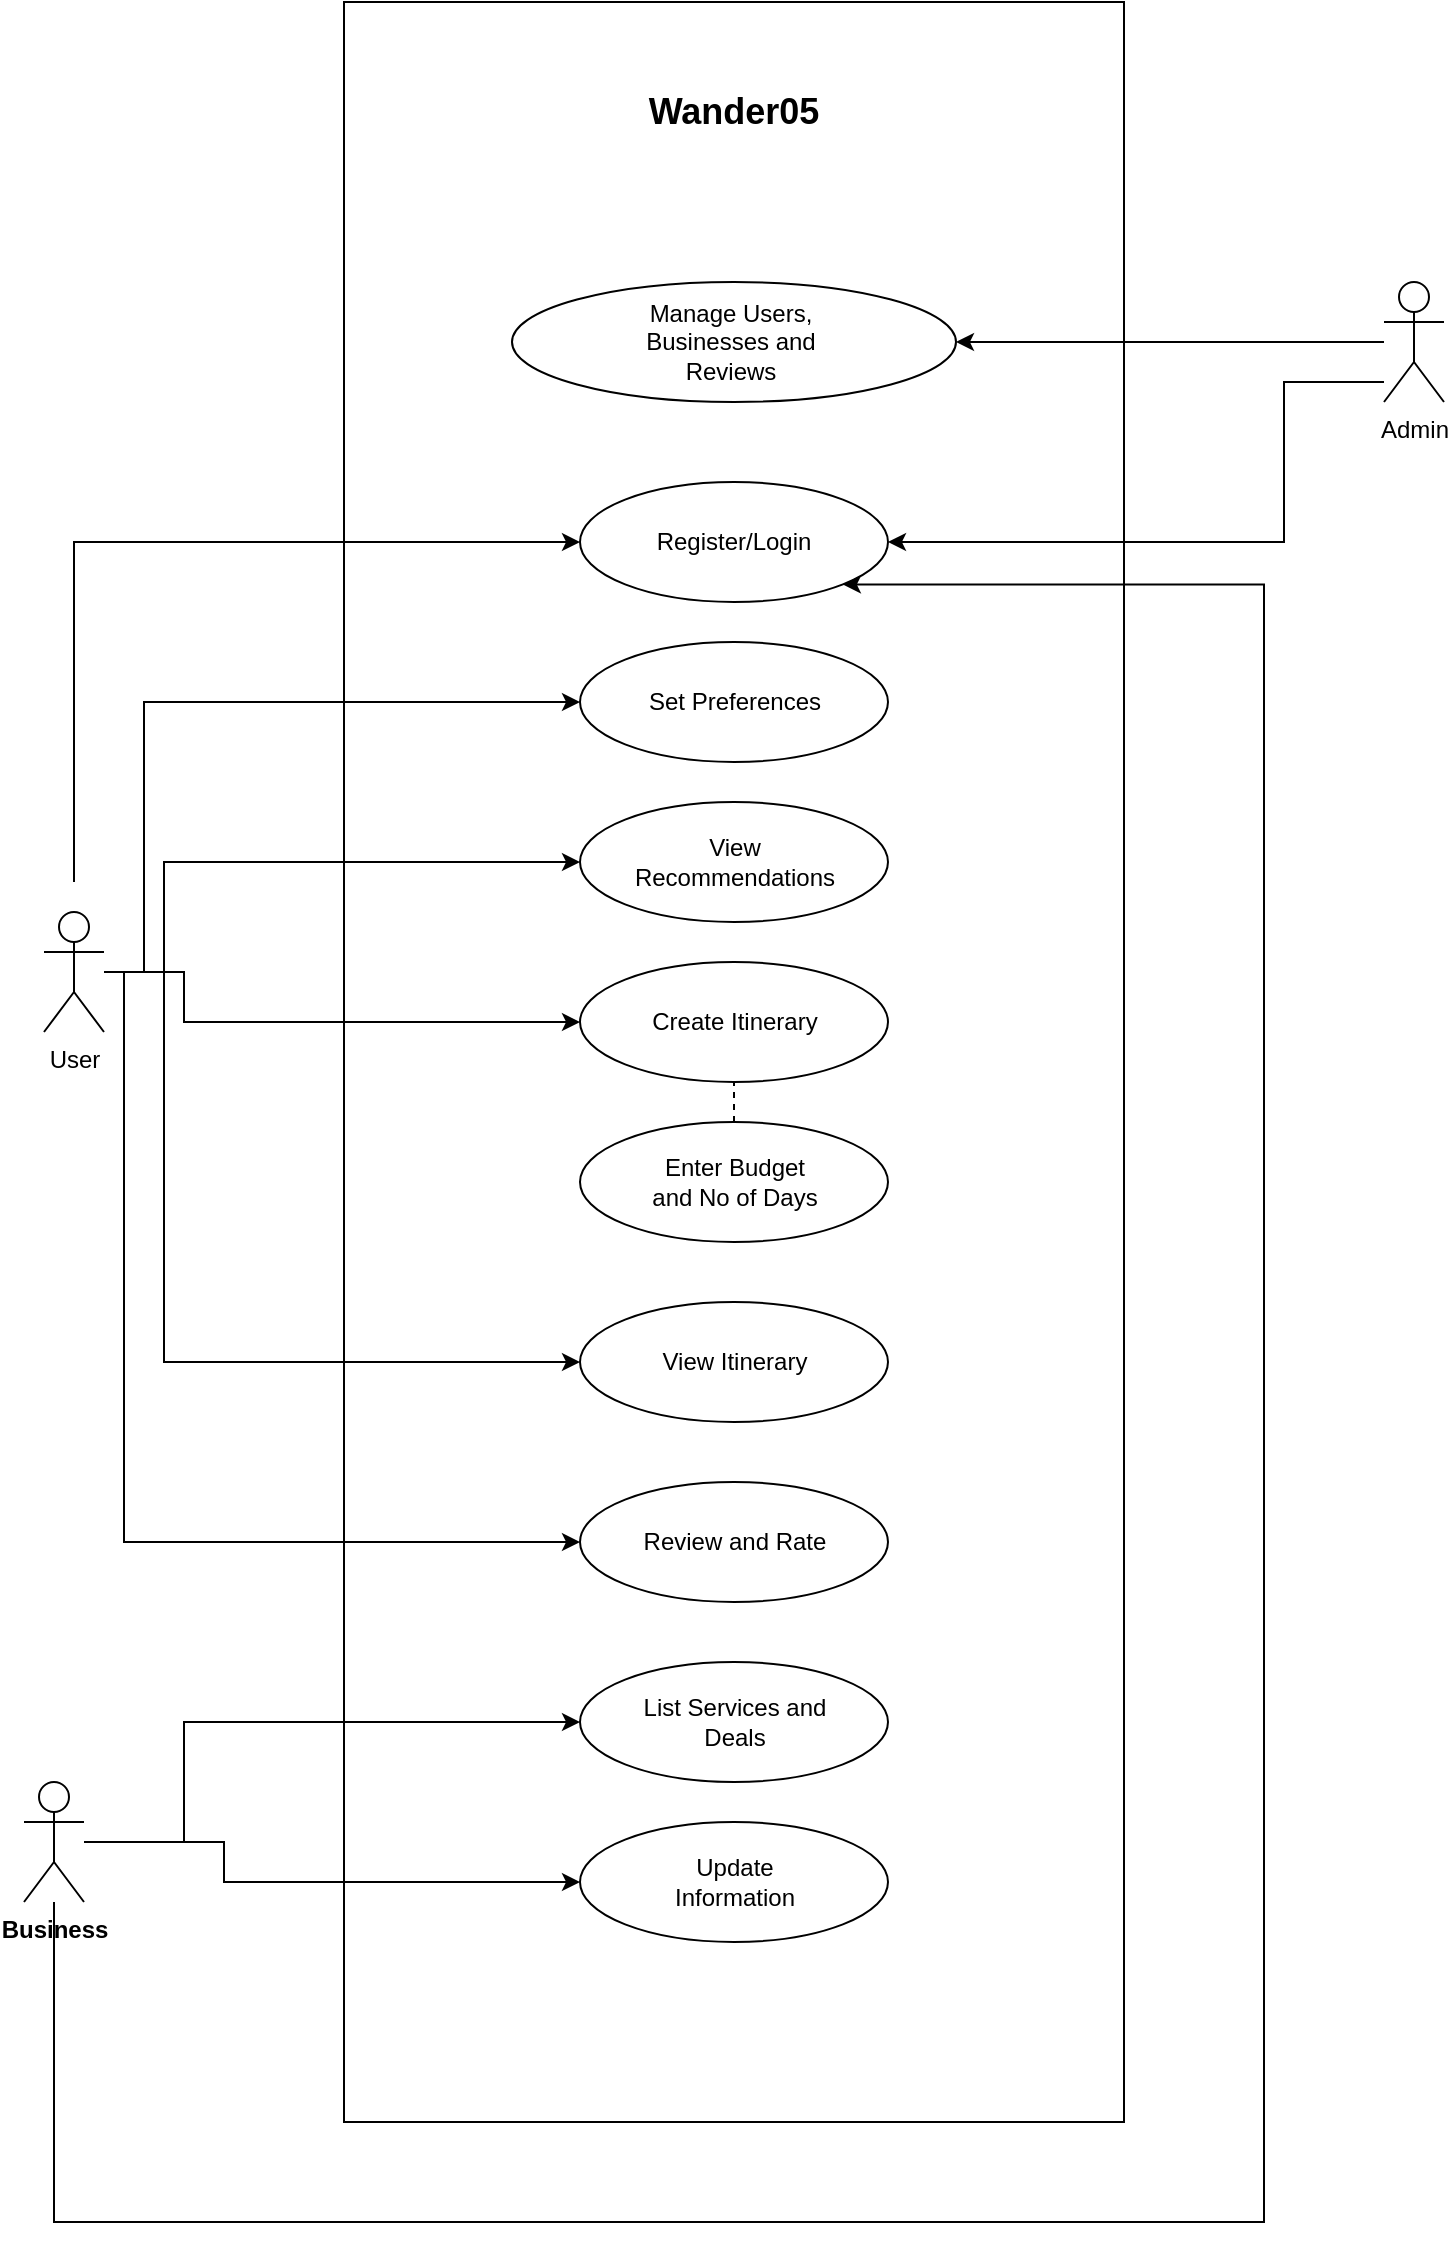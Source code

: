 <mxfile version="22.0.8" type="github">
  <diagram name="Page-1" id="JeUiMWPnxt6QrpLW1wj4">
    <mxGraphModel dx="1105" dy="571" grid="1" gridSize="10" guides="1" tooltips="1" connect="1" arrows="1" fold="1" page="1" pageScale="1" pageWidth="827" pageHeight="1169" background="none" math="0" shadow="0">
      <root>
        <mxCell id="0" />
        <mxCell id="1" parent="0" />
        <mxCell id="iaB4hFOI0rqntEYQKq9V-1" value="" style="rounded=0;whiteSpace=wrap;html=1;" vertex="1" parent="1">
          <mxGeometry x="210" y="40" width="390" height="1060" as="geometry" />
        </mxCell>
        <mxCell id="iaB4hFOI0rqntEYQKq9V-2" value="&lt;h2&gt;Wander05&lt;/h2&gt;" style="text;html=1;strokeColor=none;fillColor=none;align=center;verticalAlign=middle;whiteSpace=wrap;rounded=0;" vertex="1" parent="1">
          <mxGeometry x="375" y="80" width="60" height="30" as="geometry" />
        </mxCell>
        <mxCell id="iaB4hFOI0rqntEYQKq9V-4" value="" style="ellipse;whiteSpace=wrap;html=1;" vertex="1" parent="1">
          <mxGeometry x="328" y="280" width="154" height="60" as="geometry" />
        </mxCell>
        <mxCell id="iaB4hFOI0rqntEYQKq9V-5" value="Register/Login" style="text;html=1;strokeColor=none;fillColor=none;align=center;verticalAlign=middle;whiteSpace=wrap;rounded=0;" vertex="1" parent="1">
          <mxGeometry x="375" y="295" width="60" height="30" as="geometry" />
        </mxCell>
        <mxCell id="iaB4hFOI0rqntEYQKq9V-6" value="" style="ellipse;whiteSpace=wrap;html=1;" vertex="1" parent="1">
          <mxGeometry x="328" y="360" width="154" height="60" as="geometry" />
        </mxCell>
        <mxCell id="iaB4hFOI0rqntEYQKq9V-7" value="Set Preferences" style="text;html=1;strokeColor=none;fillColor=none;align=center;verticalAlign=middle;whiteSpace=wrap;rounded=0;" vertex="1" parent="1">
          <mxGeometry x="357.5" y="375" width="95" height="30" as="geometry" />
        </mxCell>
        <mxCell id="iaB4hFOI0rqntEYQKq9V-8" value="" style="ellipse;whiteSpace=wrap;html=1;" vertex="1" parent="1">
          <mxGeometry x="328" y="440" width="154" height="60" as="geometry" />
        </mxCell>
        <mxCell id="iaB4hFOI0rqntEYQKq9V-9" value="View Recommendations" style="text;html=1;strokeColor=none;fillColor=none;align=center;verticalAlign=middle;whiteSpace=wrap;rounded=0;" vertex="1" parent="1">
          <mxGeometry x="357.5" y="455" width="95" height="30" as="geometry" />
        </mxCell>
        <mxCell id="iaB4hFOI0rqntEYQKq9V-10" value="" style="ellipse;whiteSpace=wrap;html=1;" vertex="1" parent="1">
          <mxGeometry x="328" y="520" width="154" height="60" as="geometry" />
        </mxCell>
        <mxCell id="iaB4hFOI0rqntEYQKq9V-11" value="Create Itinerary" style="text;html=1;strokeColor=none;fillColor=none;align=center;verticalAlign=middle;whiteSpace=wrap;rounded=0;" vertex="1" parent="1">
          <mxGeometry x="357.5" y="535" width="95" height="30" as="geometry" />
        </mxCell>
        <mxCell id="iaB4hFOI0rqntEYQKq9V-14" value="" style="ellipse;whiteSpace=wrap;html=1;" vertex="1" parent="1">
          <mxGeometry x="328" y="690" width="154" height="60" as="geometry" />
        </mxCell>
        <mxCell id="iaB4hFOI0rqntEYQKq9V-15" value="View Itinerary" style="text;html=1;strokeColor=none;fillColor=none;align=center;verticalAlign=middle;whiteSpace=wrap;rounded=0;" vertex="1" parent="1">
          <mxGeometry x="357.5" y="705" width="95" height="30" as="geometry" />
        </mxCell>
        <mxCell id="iaB4hFOI0rqntEYQKq9V-16" value="" style="ellipse;whiteSpace=wrap;html=1;" vertex="1" parent="1">
          <mxGeometry x="328" y="600" width="154" height="60" as="geometry" />
        </mxCell>
        <mxCell id="iaB4hFOI0rqntEYQKq9V-17" value="Enter Budget and No of Days" style="text;html=1;strokeColor=none;fillColor=none;align=center;verticalAlign=middle;whiteSpace=wrap;rounded=0;" vertex="1" parent="1">
          <mxGeometry x="357.5" y="615" width="95" height="30" as="geometry" />
        </mxCell>
        <mxCell id="iaB4hFOI0rqntEYQKq9V-18" value="" style="endArrow=none;dashed=1;html=1;rounded=0;entryX=0.5;entryY=1;entryDx=0;entryDy=0;exitX=0.5;exitY=0;exitDx=0;exitDy=0;" edge="1" parent="1" source="iaB4hFOI0rqntEYQKq9V-16" target="iaB4hFOI0rqntEYQKq9V-10">
          <mxGeometry width="50" height="50" relative="1" as="geometry">
            <mxPoint x="250" y="600" as="sourcePoint" />
            <mxPoint x="300" y="550" as="targetPoint" />
          </mxGeometry>
        </mxCell>
        <mxCell id="iaB4hFOI0rqntEYQKq9V-19" value="" style="ellipse;whiteSpace=wrap;html=1;" vertex="1" parent="1">
          <mxGeometry x="328" y="780" width="154" height="60" as="geometry" />
        </mxCell>
        <mxCell id="iaB4hFOI0rqntEYQKq9V-20" value="Review and Rate" style="text;html=1;strokeColor=none;fillColor=none;align=center;verticalAlign=middle;whiteSpace=wrap;rounded=0;" vertex="1" parent="1">
          <mxGeometry x="357.5" y="795" width="95" height="30" as="geometry" />
        </mxCell>
        <mxCell id="iaB4hFOI0rqntEYQKq9V-38" style="edgeStyle=orthogonalEdgeStyle;rounded=0;orthogonalLoop=1;jettySize=auto;html=1;entryX=0;entryY=0.5;entryDx=0;entryDy=0;" edge="1" parent="1" target="iaB4hFOI0rqntEYQKq9V-4">
          <mxGeometry relative="1" as="geometry">
            <mxPoint x="75" y="480" as="sourcePoint" />
            <Array as="points">
              <mxPoint x="75" y="310" />
            </Array>
          </mxGeometry>
        </mxCell>
        <mxCell id="iaB4hFOI0rqntEYQKq9V-40" style="edgeStyle=orthogonalEdgeStyle;rounded=0;orthogonalLoop=1;jettySize=auto;html=1;entryX=0;entryY=0.5;entryDx=0;entryDy=0;" edge="1" parent="1" source="iaB4hFOI0rqntEYQKq9V-21" target="iaB4hFOI0rqntEYQKq9V-6">
          <mxGeometry relative="1" as="geometry">
            <Array as="points">
              <mxPoint x="110" y="525" />
              <mxPoint x="110" y="390" />
            </Array>
          </mxGeometry>
        </mxCell>
        <mxCell id="iaB4hFOI0rqntEYQKq9V-41" style="edgeStyle=orthogonalEdgeStyle;rounded=0;orthogonalLoop=1;jettySize=auto;html=1;" edge="1" parent="1" source="iaB4hFOI0rqntEYQKq9V-21" target="iaB4hFOI0rqntEYQKq9V-8">
          <mxGeometry relative="1" as="geometry">
            <Array as="points">
              <mxPoint x="120" y="525" />
              <mxPoint x="120" y="470" />
            </Array>
          </mxGeometry>
        </mxCell>
        <mxCell id="iaB4hFOI0rqntEYQKq9V-42" style="edgeStyle=orthogonalEdgeStyle;rounded=0;orthogonalLoop=1;jettySize=auto;html=1;entryX=0;entryY=0.5;entryDx=0;entryDy=0;" edge="1" parent="1" source="iaB4hFOI0rqntEYQKq9V-21" target="iaB4hFOI0rqntEYQKq9V-10">
          <mxGeometry relative="1" as="geometry">
            <Array as="points">
              <mxPoint x="130" y="525" />
              <mxPoint x="130" y="550" />
            </Array>
          </mxGeometry>
        </mxCell>
        <mxCell id="iaB4hFOI0rqntEYQKq9V-43" style="edgeStyle=orthogonalEdgeStyle;rounded=0;orthogonalLoop=1;jettySize=auto;html=1;entryX=0;entryY=0.5;entryDx=0;entryDy=0;" edge="1" parent="1" source="iaB4hFOI0rqntEYQKq9V-21" target="iaB4hFOI0rqntEYQKq9V-14">
          <mxGeometry relative="1" as="geometry">
            <Array as="points">
              <mxPoint x="120" y="525" />
              <mxPoint x="120" y="720" />
            </Array>
          </mxGeometry>
        </mxCell>
        <mxCell id="iaB4hFOI0rqntEYQKq9V-44" style="edgeStyle=orthogonalEdgeStyle;rounded=0;orthogonalLoop=1;jettySize=auto;html=1;entryX=0;entryY=0.5;entryDx=0;entryDy=0;" edge="1" parent="1" source="iaB4hFOI0rqntEYQKq9V-21" target="iaB4hFOI0rqntEYQKq9V-19">
          <mxGeometry relative="1" as="geometry">
            <Array as="points">
              <mxPoint x="100" y="525" />
              <mxPoint x="100" y="810" />
            </Array>
          </mxGeometry>
        </mxCell>
        <mxCell id="iaB4hFOI0rqntEYQKq9V-21" value="User" style="shape=umlActor;verticalLabelPosition=bottom;verticalAlign=top;html=1;outlineConnect=0;" vertex="1" parent="1">
          <mxGeometry x="60" y="495" width="30" height="60" as="geometry" />
        </mxCell>
        <mxCell id="iaB4hFOI0rqntEYQKq9V-46" style="edgeStyle=orthogonalEdgeStyle;rounded=0;orthogonalLoop=1;jettySize=auto;html=1;entryX=0;entryY=0.5;entryDx=0;entryDy=0;" edge="1" parent="1" source="iaB4hFOI0rqntEYQKq9V-24" target="iaB4hFOI0rqntEYQKq9V-28">
          <mxGeometry relative="1" as="geometry">
            <Array as="points">
              <mxPoint x="150" y="960" />
              <mxPoint x="150" y="980" />
            </Array>
          </mxGeometry>
        </mxCell>
        <mxCell id="iaB4hFOI0rqntEYQKq9V-47" style="edgeStyle=orthogonalEdgeStyle;rounded=0;orthogonalLoop=1;jettySize=auto;html=1;entryX=1;entryY=1;entryDx=0;entryDy=0;" edge="1" parent="1" source="iaB4hFOI0rqntEYQKq9V-24" target="iaB4hFOI0rqntEYQKq9V-4">
          <mxGeometry relative="1" as="geometry">
            <Array as="points">
              <mxPoint x="65" y="1150" />
              <mxPoint x="670" y="1150" />
              <mxPoint x="670" y="331" />
            </Array>
          </mxGeometry>
        </mxCell>
        <mxCell id="iaB4hFOI0rqntEYQKq9V-24" value="&lt;b&gt;Business&lt;/b&gt;" style="shape=umlActor;verticalLabelPosition=bottom;verticalAlign=top;html=1;outlineConnect=0;" vertex="1" parent="1">
          <mxGeometry x="50" y="930" width="30" height="60" as="geometry" />
        </mxCell>
        <mxCell id="iaB4hFOI0rqntEYQKq9V-25" value="" style="ellipse;whiteSpace=wrap;html=1;" vertex="1" parent="1">
          <mxGeometry x="328" y="870" width="154" height="60" as="geometry" />
        </mxCell>
        <mxCell id="iaB4hFOI0rqntEYQKq9V-26" value="List Services and Deals" style="text;html=1;strokeColor=none;fillColor=none;align=center;verticalAlign=middle;whiteSpace=wrap;rounded=0;" vertex="1" parent="1">
          <mxGeometry x="357.5" y="885" width="95" height="30" as="geometry" />
        </mxCell>
        <mxCell id="iaB4hFOI0rqntEYQKq9V-28" value="" style="ellipse;whiteSpace=wrap;html=1;" vertex="1" parent="1">
          <mxGeometry x="328" y="950" width="154" height="60" as="geometry" />
        </mxCell>
        <mxCell id="iaB4hFOI0rqntEYQKq9V-29" value="Update Information" style="text;html=1;strokeColor=none;fillColor=none;align=center;verticalAlign=middle;whiteSpace=wrap;rounded=0;" vertex="1" parent="1">
          <mxGeometry x="357.5" y="965" width="95" height="30" as="geometry" />
        </mxCell>
        <mxCell id="iaB4hFOI0rqntEYQKq9V-36" style="edgeStyle=orthogonalEdgeStyle;rounded=0;orthogonalLoop=1;jettySize=auto;html=1;entryX=1;entryY=0.5;entryDx=0;entryDy=0;" edge="1" parent="1" source="iaB4hFOI0rqntEYQKq9V-30" target="iaB4hFOI0rqntEYQKq9V-34">
          <mxGeometry relative="1" as="geometry" />
        </mxCell>
        <mxCell id="iaB4hFOI0rqntEYQKq9V-37" style="edgeStyle=orthogonalEdgeStyle;rounded=0;orthogonalLoop=1;jettySize=auto;html=1;entryX=1;entryY=0.5;entryDx=0;entryDy=0;" edge="1" parent="1" source="iaB4hFOI0rqntEYQKq9V-30" target="iaB4hFOI0rqntEYQKq9V-4">
          <mxGeometry relative="1" as="geometry">
            <Array as="points">
              <mxPoint x="680" y="230" />
              <mxPoint x="680" y="310" />
            </Array>
          </mxGeometry>
        </mxCell>
        <mxCell id="iaB4hFOI0rqntEYQKq9V-30" value="Admin" style="shape=umlActor;verticalLabelPosition=bottom;verticalAlign=top;html=1;outlineConnect=0;" vertex="1" parent="1">
          <mxGeometry x="730" y="180" width="30" height="60" as="geometry" />
        </mxCell>
        <mxCell id="iaB4hFOI0rqntEYQKq9V-34" value="" style="ellipse;whiteSpace=wrap;html=1;" vertex="1" parent="1">
          <mxGeometry x="294" y="180" width="222" height="60" as="geometry" />
        </mxCell>
        <mxCell id="iaB4hFOI0rqntEYQKq9V-35" value="Manage Users, Businesses and Reviews" style="text;html=1;strokeColor=none;fillColor=none;align=center;verticalAlign=middle;whiteSpace=wrap;rounded=0;" vertex="1" parent="1">
          <mxGeometry x="341" y="195" width="125" height="30" as="geometry" />
        </mxCell>
        <mxCell id="iaB4hFOI0rqntEYQKq9V-45" style="edgeStyle=orthogonalEdgeStyle;rounded=0;orthogonalLoop=1;jettySize=auto;html=1;entryX=0;entryY=0.5;entryDx=0;entryDy=0;" edge="1" parent="1" source="iaB4hFOI0rqntEYQKq9V-24" target="iaB4hFOI0rqntEYQKq9V-25">
          <mxGeometry relative="1" as="geometry">
            <Array as="points">
              <mxPoint x="130" y="960" />
              <mxPoint x="130" y="900" />
            </Array>
          </mxGeometry>
        </mxCell>
      </root>
    </mxGraphModel>
  </diagram>
</mxfile>
